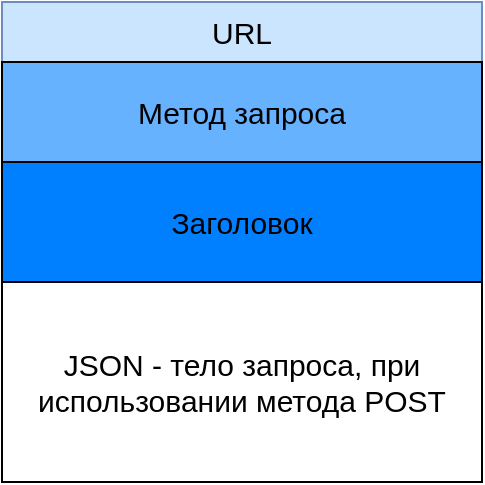 <mxfile version="17.2.1" type="device"><diagram id="36pf0pWz8n-d0WiF7td-" name="Страница 1"><mxGraphModel dx="1038" dy="649" grid="1" gridSize="10" guides="1" tooltips="1" connect="1" arrows="1" fold="1" page="1" pageScale="1" pageWidth="827" pageHeight="1169" math="0" shadow="0"><root><mxCell id="0"/><mxCell id="1" parent="0"/><mxCell id="I8Tfgnc2drJjrdwZ5-9Z-7" value="" style="group" vertex="1" connectable="0" parent="1"><mxGeometry x="280" y="120" width="240" height="240" as="geometry"/></mxCell><mxCell id="I8Tfgnc2drJjrdwZ5-9Z-1" value="" style="rounded=0;whiteSpace=wrap;html=1;" vertex="1" parent="I8Tfgnc2drJjrdwZ5-9Z-7"><mxGeometry width="240" height="240" as="geometry"/></mxCell><mxCell id="I8Tfgnc2drJjrdwZ5-9Z-2" value="URL" style="rounded=0;whiteSpace=wrap;html=1;fillColor=#CCE5FF;strokeColor=#6c8ebf;fontSize=15;" vertex="1" parent="I8Tfgnc2drJjrdwZ5-9Z-7"><mxGeometry width="240" height="30" as="geometry"/></mxCell><mxCell id="I8Tfgnc2drJjrdwZ5-9Z-3" value="Заголовок" style="rounded=0;whiteSpace=wrap;html=1;fillColor=#007FFF;fontSize=15;" vertex="1" parent="I8Tfgnc2drJjrdwZ5-9Z-7"><mxGeometry y="80.0" width="240" height="60" as="geometry"/></mxCell><mxCell id="I8Tfgnc2drJjrdwZ5-9Z-4" value="JSON - тело запроса, при использовании метода POST" style="rounded=0;whiteSpace=wrap;html=1;fontSize=15;" vertex="1" parent="I8Tfgnc2drJjrdwZ5-9Z-7"><mxGeometry y="140" width="240" height="100" as="geometry"/></mxCell><mxCell id="I8Tfgnc2drJjrdwZ5-9Z-5" value="Метод запроса" style="rounded=0;whiteSpace=wrap;html=1;fillColor=#66B2FF;fontSize=15;" vertex="1" parent="I8Tfgnc2drJjrdwZ5-9Z-7"><mxGeometry y="30" width="240" height="50" as="geometry"/></mxCell></root></mxGraphModel></diagram></mxfile>